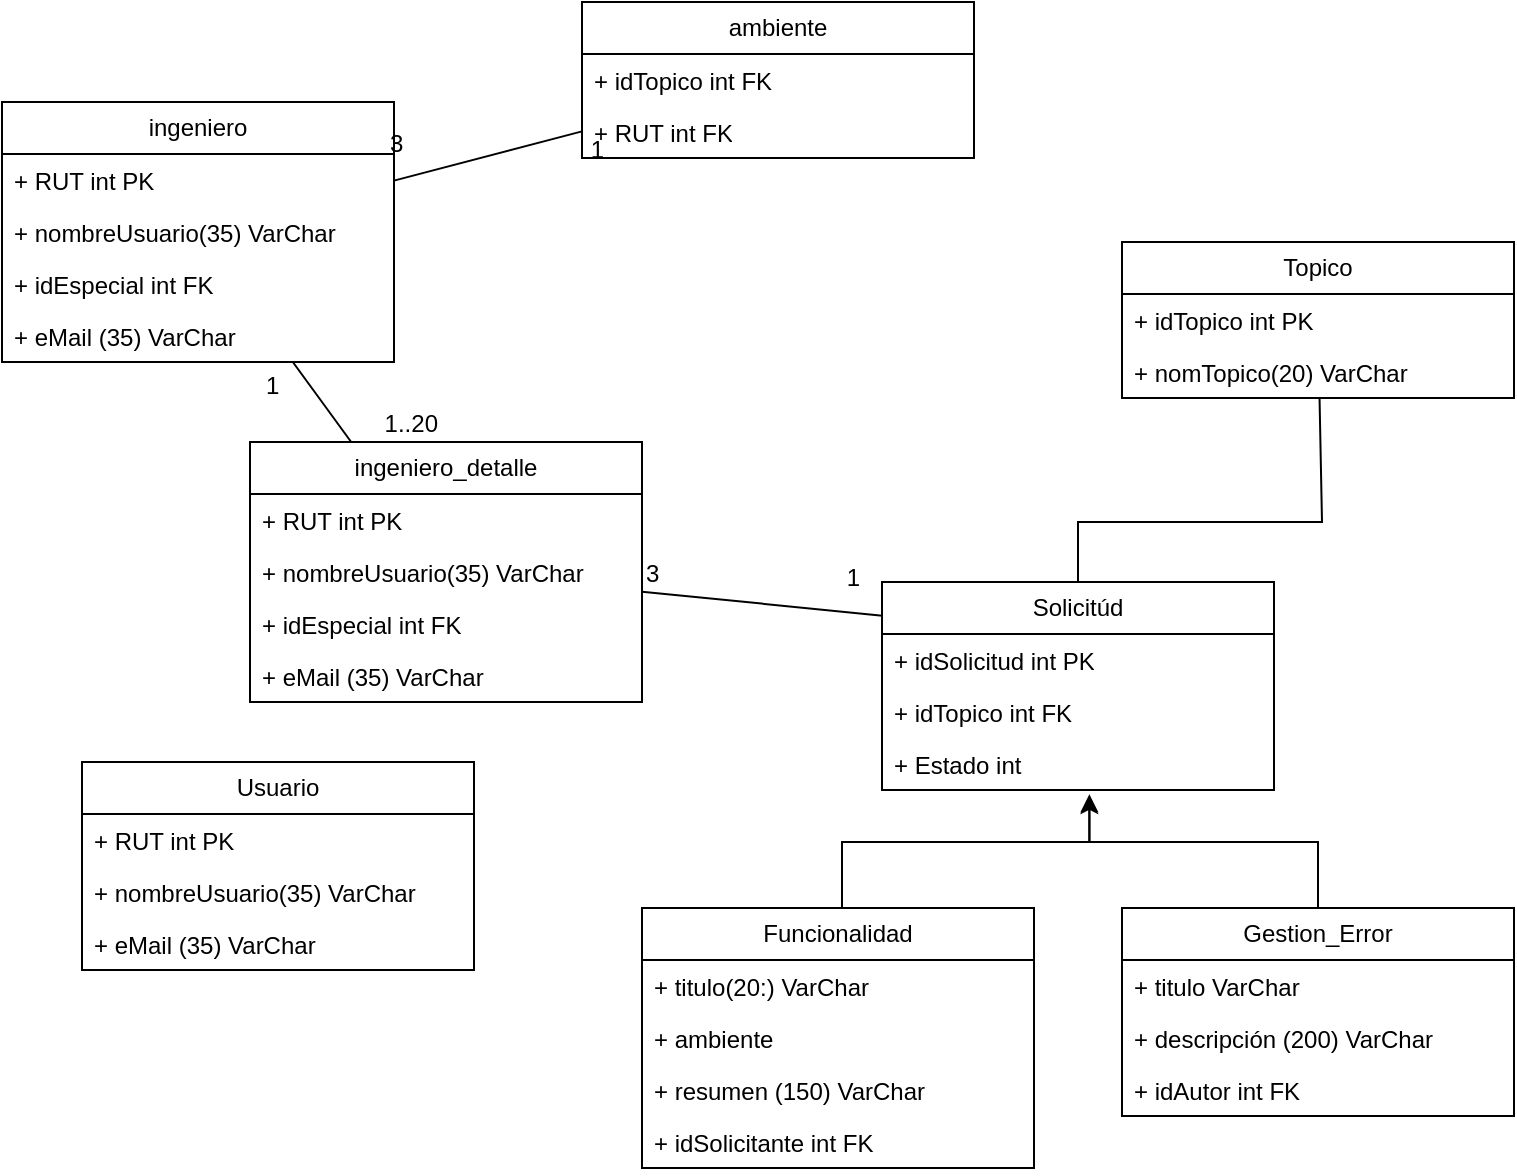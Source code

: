 <mxfile version="28.1.1">
  <diagram name="Página-1" id="w2kIhA_1tUEeSSIlJSaH">
    <mxGraphModel dx="746" dy="454" grid="1" gridSize="10" guides="1" tooltips="1" connect="1" arrows="1" fold="1" page="1" pageScale="1" pageWidth="827" pageHeight="1169" math="0" shadow="0">
      <root>
        <mxCell id="0" />
        <mxCell id="1" parent="0" />
        <mxCell id="el5TF62LQUf2bP_EFKbW-8" value="Funcionalidad" style="swimlane;fontStyle=0;childLayout=stackLayout;horizontal=1;startSize=26;fillColor=none;horizontalStack=0;resizeParent=1;resizeParentMax=0;resizeLast=0;collapsible=1;marginBottom=0;whiteSpace=wrap;html=1;" vertex="1" parent="1">
          <mxGeometry x="380" y="503" width="196" height="130" as="geometry">
            <mxRectangle x="274" y="330" width="100" height="30" as="alternateBounds" />
          </mxGeometry>
        </mxCell>
        <mxCell id="el5TF62LQUf2bP_EFKbW-10" value="+ titulo(20:) VarChar" style="text;strokeColor=none;fillColor=none;align=left;verticalAlign=top;spacingLeft=4;spacingRight=4;overflow=hidden;rotatable=0;points=[[0,0.5],[1,0.5]];portConstraint=eastwest;whiteSpace=wrap;html=1;" vertex="1" parent="el5TF62LQUf2bP_EFKbW-8">
          <mxGeometry y="26" width="196" height="26" as="geometry" />
        </mxCell>
        <mxCell id="el5TF62LQUf2bP_EFKbW-11" value="&lt;div&gt;+ ambiente&amp;nbsp;&lt;/div&gt;&lt;div&gt;&lt;br&gt;&lt;/div&gt;" style="text;strokeColor=none;fillColor=none;align=left;verticalAlign=top;spacingLeft=4;spacingRight=4;overflow=hidden;rotatable=0;points=[[0,0.5],[1,0.5]];portConstraint=eastwest;whiteSpace=wrap;html=1;" vertex="1" parent="el5TF62LQUf2bP_EFKbW-8">
          <mxGeometry y="52" width="196" height="26" as="geometry" />
        </mxCell>
        <mxCell id="el5TF62LQUf2bP_EFKbW-14" value="+ resumen&amp;nbsp;(150) VarChar" style="text;strokeColor=none;fillColor=none;align=left;verticalAlign=top;spacingLeft=4;spacingRight=4;overflow=hidden;rotatable=0;points=[[0,0.5],[1,0.5]];portConstraint=eastwest;whiteSpace=wrap;html=1;" vertex="1" parent="el5TF62LQUf2bP_EFKbW-8">
          <mxGeometry y="78" width="196" height="26" as="geometry" />
        </mxCell>
        <mxCell id="el5TF62LQUf2bP_EFKbW-15" value="+ idSolicitante int FK" style="text;strokeColor=none;fillColor=none;align=left;verticalAlign=top;spacingLeft=4;spacingRight=4;overflow=hidden;rotatable=0;points=[[0,0.5],[1,0.5]];portConstraint=eastwest;whiteSpace=wrap;html=1;" vertex="1" parent="el5TF62LQUf2bP_EFKbW-8">
          <mxGeometry y="104" width="196" height="26" as="geometry" />
        </mxCell>
        <mxCell id="el5TF62LQUf2bP_EFKbW-26" value="Topico" style="swimlane;fontStyle=0;childLayout=stackLayout;horizontal=1;startSize=26;fillColor=none;horizontalStack=0;resizeParent=1;resizeParentMax=0;resizeLast=0;collapsible=1;marginBottom=0;whiteSpace=wrap;html=1;" vertex="1" parent="1">
          <mxGeometry x="620" y="170" width="196" height="78" as="geometry">
            <mxRectangle x="274" y="330" width="100" height="30" as="alternateBounds" />
          </mxGeometry>
        </mxCell>
        <mxCell id="el5TF62LQUf2bP_EFKbW-27" value="+ idTopico int PK" style="text;strokeColor=none;fillColor=none;align=left;verticalAlign=top;spacingLeft=4;spacingRight=4;overflow=hidden;rotatable=0;points=[[0,0.5],[1,0.5]];portConstraint=eastwest;whiteSpace=wrap;html=1;" vertex="1" parent="el5TF62LQUf2bP_EFKbW-26">
          <mxGeometry y="26" width="196" height="26" as="geometry" />
        </mxCell>
        <mxCell id="el5TF62LQUf2bP_EFKbW-28" value="+ nomTopico(20) VarChar" style="text;strokeColor=none;fillColor=none;align=left;verticalAlign=top;spacingLeft=4;spacingRight=4;overflow=hidden;rotatable=0;points=[[0,0.5],[1,0.5]];portConstraint=eastwest;whiteSpace=wrap;html=1;" vertex="1" parent="el5TF62LQUf2bP_EFKbW-26">
          <mxGeometry y="52" width="196" height="26" as="geometry" />
        </mxCell>
        <mxCell id="el5TF62LQUf2bP_EFKbW-34" value="Gestion_Error" style="swimlane;fontStyle=0;childLayout=stackLayout;horizontal=1;startSize=26;fillColor=none;horizontalStack=0;resizeParent=1;resizeParentMax=0;resizeLast=0;collapsible=1;marginBottom=0;whiteSpace=wrap;html=1;" vertex="1" parent="1">
          <mxGeometry x="620" y="503" width="196" height="104" as="geometry">
            <mxRectangle x="274" y="330" width="100" height="30" as="alternateBounds" />
          </mxGeometry>
        </mxCell>
        <mxCell id="el5TF62LQUf2bP_EFKbW-36" value="+ titulo VarChar" style="text;strokeColor=none;fillColor=none;align=left;verticalAlign=top;spacingLeft=4;spacingRight=4;overflow=hidden;rotatable=0;points=[[0,0.5],[1,0.5]];portConstraint=eastwest;whiteSpace=wrap;html=1;" vertex="1" parent="el5TF62LQUf2bP_EFKbW-34">
          <mxGeometry y="26" width="196" height="26" as="geometry" />
        </mxCell>
        <mxCell id="el5TF62LQUf2bP_EFKbW-38" value="+ descripción (200) VarChar" style="text;strokeColor=none;fillColor=none;align=left;verticalAlign=top;spacingLeft=4;spacingRight=4;overflow=hidden;rotatable=0;points=[[0,0.5],[1,0.5]];portConstraint=eastwest;whiteSpace=wrap;html=1;" vertex="1" parent="el5TF62LQUf2bP_EFKbW-34">
          <mxGeometry y="52" width="196" height="26" as="geometry" />
        </mxCell>
        <mxCell id="el5TF62LQUf2bP_EFKbW-40" value="+ idAutor int FK" style="text;strokeColor=none;fillColor=none;align=left;verticalAlign=top;spacingLeft=4;spacingRight=4;overflow=hidden;rotatable=0;points=[[0,0.5],[1,0.5]];portConstraint=eastwest;whiteSpace=wrap;html=1;" vertex="1" parent="el5TF62LQUf2bP_EFKbW-34">
          <mxGeometry y="78" width="196" height="26" as="geometry" />
        </mxCell>
        <mxCell id="el5TF62LQUf2bP_EFKbW-42" value="Usuario" style="swimlane;fontStyle=0;childLayout=stackLayout;horizontal=1;startSize=26;fillColor=none;horizontalStack=0;resizeParent=1;resizeParentMax=0;resizeLast=0;collapsible=1;marginBottom=0;whiteSpace=wrap;html=1;" vertex="1" parent="1">
          <mxGeometry x="100" y="430" width="196" height="104" as="geometry">
            <mxRectangle x="274" y="330" width="100" height="30" as="alternateBounds" />
          </mxGeometry>
        </mxCell>
        <mxCell id="el5TF62LQUf2bP_EFKbW-43" value="+ RUT int PK" style="text;strokeColor=none;fillColor=none;align=left;verticalAlign=top;spacingLeft=4;spacingRight=4;overflow=hidden;rotatable=0;points=[[0,0.5],[1,0.5]];portConstraint=eastwest;whiteSpace=wrap;html=1;" vertex="1" parent="el5TF62LQUf2bP_EFKbW-42">
          <mxGeometry y="26" width="196" height="26" as="geometry" />
        </mxCell>
        <mxCell id="el5TF62LQUf2bP_EFKbW-44" value="+ nombreUsuario(35) VarChar" style="text;strokeColor=none;fillColor=none;align=left;verticalAlign=top;spacingLeft=4;spacingRight=4;overflow=hidden;rotatable=0;points=[[0,0.5],[1,0.5]];portConstraint=eastwest;whiteSpace=wrap;html=1;" vertex="1" parent="el5TF62LQUf2bP_EFKbW-42">
          <mxGeometry y="52" width="196" height="26" as="geometry" />
        </mxCell>
        <mxCell id="el5TF62LQUf2bP_EFKbW-45" value="&lt;div&gt;+ eMail (35) VarChar&lt;/div&gt;" style="text;strokeColor=none;fillColor=none;align=left;verticalAlign=top;spacingLeft=4;spacingRight=4;overflow=hidden;rotatable=0;points=[[0,0.5],[1,0.5]];portConstraint=eastwest;whiteSpace=wrap;html=1;" vertex="1" parent="el5TF62LQUf2bP_EFKbW-42">
          <mxGeometry y="78" width="196" height="26" as="geometry" />
        </mxCell>
        <mxCell id="el5TF62LQUf2bP_EFKbW-55" value="ingeniero" style="swimlane;fontStyle=0;childLayout=stackLayout;horizontal=1;startSize=26;fillColor=none;horizontalStack=0;resizeParent=1;resizeParentMax=0;resizeLast=0;collapsible=1;marginBottom=0;whiteSpace=wrap;html=1;" vertex="1" parent="1">
          <mxGeometry x="60" y="100" width="196" height="130" as="geometry">
            <mxRectangle x="274" y="330" width="100" height="30" as="alternateBounds" />
          </mxGeometry>
        </mxCell>
        <mxCell id="el5TF62LQUf2bP_EFKbW-56" value="+ RUT int PK" style="text;strokeColor=none;fillColor=none;align=left;verticalAlign=top;spacingLeft=4;spacingRight=4;overflow=hidden;rotatable=0;points=[[0,0.5],[1,0.5]];portConstraint=eastwest;whiteSpace=wrap;html=1;" vertex="1" parent="el5TF62LQUf2bP_EFKbW-55">
          <mxGeometry y="26" width="196" height="26" as="geometry" />
        </mxCell>
        <mxCell id="el5TF62LQUf2bP_EFKbW-57" value="+ nombreUsuario(35) VarChar" style="text;strokeColor=none;fillColor=none;align=left;verticalAlign=top;spacingLeft=4;spacingRight=4;overflow=hidden;rotatable=0;points=[[0,0.5],[1,0.5]];portConstraint=eastwest;whiteSpace=wrap;html=1;" vertex="1" parent="el5TF62LQUf2bP_EFKbW-55">
          <mxGeometry y="52" width="196" height="26" as="geometry" />
        </mxCell>
        <mxCell id="el5TF62LQUf2bP_EFKbW-52" value="+ idEspecial int FK" style="text;strokeColor=none;fillColor=none;align=left;verticalAlign=top;spacingLeft=4;spacingRight=4;overflow=hidden;rotatable=0;points=[[0,0.5],[1,0.5]];portConstraint=eastwest;whiteSpace=wrap;html=1;" vertex="1" parent="el5TF62LQUf2bP_EFKbW-55">
          <mxGeometry y="78" width="196" height="26" as="geometry" />
        </mxCell>
        <mxCell id="el5TF62LQUf2bP_EFKbW-58" value="&lt;div&gt;+ eMail (35) VarChar&lt;/div&gt;" style="text;strokeColor=none;fillColor=none;align=left;verticalAlign=top;spacingLeft=4;spacingRight=4;overflow=hidden;rotatable=0;points=[[0,0.5],[1,0.5]];portConstraint=eastwest;whiteSpace=wrap;html=1;" vertex="1" parent="el5TF62LQUf2bP_EFKbW-55">
          <mxGeometry y="104" width="196" height="26" as="geometry" />
        </mxCell>
        <mxCell id="el5TF62LQUf2bP_EFKbW-59" value="Solicitúd" style="swimlane;fontStyle=0;childLayout=stackLayout;horizontal=1;startSize=26;fillColor=none;horizontalStack=0;resizeParent=1;resizeParentMax=0;resizeLast=0;collapsible=1;marginBottom=0;whiteSpace=wrap;html=1;" vertex="1" parent="1">
          <mxGeometry x="500" y="340" width="196" height="104" as="geometry">
            <mxRectangle x="274" y="330" width="100" height="30" as="alternateBounds" />
          </mxGeometry>
        </mxCell>
        <mxCell id="el5TF62LQUf2bP_EFKbW-60" value="+ idSolicitud int PK" style="text;strokeColor=none;fillColor=none;align=left;verticalAlign=top;spacingLeft=4;spacingRight=4;overflow=hidden;rotatable=0;points=[[0,0.5],[1,0.5]];portConstraint=eastwest;whiteSpace=wrap;html=1;" vertex="1" parent="el5TF62LQUf2bP_EFKbW-59">
          <mxGeometry y="26" width="196" height="26" as="geometry" />
        </mxCell>
        <mxCell id="el5TF62LQUf2bP_EFKbW-64" value="+ idTopico int FK" style="text;strokeColor=none;fillColor=none;align=left;verticalAlign=top;spacingLeft=4;spacingRight=4;overflow=hidden;rotatable=0;points=[[0,0.5],[1,0.5]];portConstraint=eastwest;whiteSpace=wrap;html=1;" vertex="1" parent="el5TF62LQUf2bP_EFKbW-59">
          <mxGeometry y="52" width="196" height="26" as="geometry" />
        </mxCell>
        <mxCell id="el5TF62LQUf2bP_EFKbW-66" value="+ Estado int" style="text;strokeColor=none;fillColor=none;align=left;verticalAlign=top;spacingLeft=4;spacingRight=4;overflow=hidden;rotatable=0;points=[[0,0.5],[1,0.5]];portConstraint=eastwest;whiteSpace=wrap;html=1;" vertex="1" parent="el5TF62LQUf2bP_EFKbW-59">
          <mxGeometry y="78" width="196" height="26" as="geometry" />
        </mxCell>
        <mxCell id="el5TF62LQUf2bP_EFKbW-70" style="edgeStyle=orthogonalEdgeStyle;rounded=0;orthogonalLoop=1;jettySize=auto;html=1;entryX=0.529;entryY=1.083;entryDx=0;entryDy=0;entryPerimeter=0;" edge="1" parent="1" source="el5TF62LQUf2bP_EFKbW-8" target="el5TF62LQUf2bP_EFKbW-66">
          <mxGeometry relative="1" as="geometry">
            <Array as="points">
              <mxPoint x="480" y="470" />
              <mxPoint x="604" y="470" />
            </Array>
          </mxGeometry>
        </mxCell>
        <mxCell id="el5TF62LQUf2bP_EFKbW-71" style="edgeStyle=orthogonalEdgeStyle;rounded=0;orthogonalLoop=1;jettySize=auto;html=1;entryX=0.529;entryY=1.115;entryDx=0;entryDy=0;entryPerimeter=0;" edge="1" parent="1" source="el5TF62LQUf2bP_EFKbW-34" target="el5TF62LQUf2bP_EFKbW-66">
          <mxGeometry relative="1" as="geometry">
            <Array as="points">
              <mxPoint x="718" y="470" />
              <mxPoint x="604" y="470" />
            </Array>
          </mxGeometry>
        </mxCell>
        <mxCell id="el5TF62LQUf2bP_EFKbW-76" value="" style="endArrow=none;html=1;rounded=0;" edge="1" parent="1" source="el5TF62LQUf2bP_EFKbW-26" target="el5TF62LQUf2bP_EFKbW-59">
          <mxGeometry width="50" height="50" relative="1" as="geometry">
            <mxPoint x="700" y="230" as="sourcePoint" />
            <mxPoint x="465.07" y="350" as="targetPoint" />
            <Array as="points">
              <mxPoint x="720" y="310" />
              <mxPoint x="598" y="310" />
            </Array>
          </mxGeometry>
        </mxCell>
        <mxCell id="el5TF62LQUf2bP_EFKbW-77" value="ambiente" style="swimlane;fontStyle=0;childLayout=stackLayout;horizontal=1;startSize=26;fillColor=none;horizontalStack=0;resizeParent=1;resizeParentMax=0;resizeLast=0;collapsible=1;marginBottom=0;whiteSpace=wrap;html=1;" vertex="1" parent="1">
          <mxGeometry x="350" y="50" width="196" height="78" as="geometry">
            <mxRectangle x="274" y="330" width="100" height="30" as="alternateBounds" />
          </mxGeometry>
        </mxCell>
        <mxCell id="el5TF62LQUf2bP_EFKbW-78" value="+ idTopico int FK" style="text;strokeColor=none;fillColor=none;align=left;verticalAlign=top;spacingLeft=4;spacingRight=4;overflow=hidden;rotatable=0;points=[[0,0.5],[1,0.5]];portConstraint=eastwest;whiteSpace=wrap;html=1;" vertex="1" parent="el5TF62LQUf2bP_EFKbW-77">
          <mxGeometry y="26" width="196" height="26" as="geometry" />
        </mxCell>
        <mxCell id="el5TF62LQUf2bP_EFKbW-80" value="+ RUT int FK" style="text;strokeColor=none;fillColor=none;align=left;verticalAlign=top;spacingLeft=4;spacingRight=4;overflow=hidden;rotatable=0;points=[[0,0.5],[1,0.5]];portConstraint=eastwest;whiteSpace=wrap;html=1;" vertex="1" parent="el5TF62LQUf2bP_EFKbW-77">
          <mxGeometry y="52" width="196" height="26" as="geometry" />
        </mxCell>
        <mxCell id="el5TF62LQUf2bP_EFKbW-88" value="" style="endArrow=none;html=1;rounded=0;" edge="1" parent="1" source="el5TF62LQUf2bP_EFKbW-55" target="el5TF62LQUf2bP_EFKbW-77">
          <mxGeometry relative="1" as="geometry">
            <mxPoint x="320" y="340" as="sourcePoint" />
            <mxPoint x="480" y="340" as="targetPoint" />
          </mxGeometry>
        </mxCell>
        <mxCell id="el5TF62LQUf2bP_EFKbW-89" value="3" style="resizable=0;html=1;whiteSpace=wrap;align=left;verticalAlign=bottom;" connectable="0" vertex="1" parent="el5TF62LQUf2bP_EFKbW-88">
          <mxGeometry x="-1" relative="1" as="geometry">
            <mxPoint x="-4" y="-10" as="offset" />
          </mxGeometry>
        </mxCell>
        <mxCell id="el5TF62LQUf2bP_EFKbW-90" value="1" style="resizable=0;html=1;whiteSpace=wrap;align=right;verticalAlign=bottom;" connectable="0" vertex="1" parent="el5TF62LQUf2bP_EFKbW-88">
          <mxGeometry x="1" relative="1" as="geometry">
            <mxPoint x="13" y="18" as="offset" />
          </mxGeometry>
        </mxCell>
        <mxCell id="el5TF62LQUf2bP_EFKbW-92" value="" style="endArrow=none;html=1;rounded=0;" edge="1" parent="1" source="el5TF62LQUf2bP_EFKbW-55" target="el5TF62LQUf2bP_EFKbW-95">
          <mxGeometry relative="1" as="geometry">
            <mxPoint x="330" y="300" as="sourcePoint" />
            <mxPoint x="380" y="230" as="targetPoint" />
          </mxGeometry>
        </mxCell>
        <mxCell id="el5TF62LQUf2bP_EFKbW-93" value="1" style="resizable=0;html=1;whiteSpace=wrap;align=left;verticalAlign=bottom;" connectable="0" vertex="1" parent="el5TF62LQUf2bP_EFKbW-92">
          <mxGeometry x="-1" relative="1" as="geometry">
            <mxPoint x="-15" y="20" as="offset" />
          </mxGeometry>
        </mxCell>
        <mxCell id="el5TF62LQUf2bP_EFKbW-94" value="1..20" style="resizable=0;html=1;whiteSpace=wrap;align=right;verticalAlign=bottom;" connectable="0" vertex="1" parent="el5TF62LQUf2bP_EFKbW-92">
          <mxGeometry x="1" relative="1" as="geometry">
            <mxPoint x="45" as="offset" />
          </mxGeometry>
        </mxCell>
        <mxCell id="el5TF62LQUf2bP_EFKbW-95" value="ingeniero_detalle" style="swimlane;fontStyle=0;childLayout=stackLayout;horizontal=1;startSize=26;fillColor=none;horizontalStack=0;resizeParent=1;resizeParentMax=0;resizeLast=0;collapsible=1;marginBottom=0;whiteSpace=wrap;html=1;" vertex="1" parent="1">
          <mxGeometry x="184" y="270" width="196" height="130" as="geometry">
            <mxRectangle x="274" y="330" width="100" height="30" as="alternateBounds" />
          </mxGeometry>
        </mxCell>
        <mxCell id="el5TF62LQUf2bP_EFKbW-96" value="+ RUT int PK" style="text;strokeColor=none;fillColor=none;align=left;verticalAlign=top;spacingLeft=4;spacingRight=4;overflow=hidden;rotatable=0;points=[[0,0.5],[1,0.5]];portConstraint=eastwest;whiteSpace=wrap;html=1;" vertex="1" parent="el5TF62LQUf2bP_EFKbW-95">
          <mxGeometry y="26" width="196" height="26" as="geometry" />
        </mxCell>
        <mxCell id="el5TF62LQUf2bP_EFKbW-97" value="+ nombreUsuario(35) VarChar" style="text;strokeColor=none;fillColor=none;align=left;verticalAlign=top;spacingLeft=4;spacingRight=4;overflow=hidden;rotatable=0;points=[[0,0.5],[1,0.5]];portConstraint=eastwest;whiteSpace=wrap;html=1;" vertex="1" parent="el5TF62LQUf2bP_EFKbW-95">
          <mxGeometry y="52" width="196" height="26" as="geometry" />
        </mxCell>
        <mxCell id="el5TF62LQUf2bP_EFKbW-98" value="+ idEspecial int FK" style="text;strokeColor=none;fillColor=none;align=left;verticalAlign=top;spacingLeft=4;spacingRight=4;overflow=hidden;rotatable=0;points=[[0,0.5],[1,0.5]];portConstraint=eastwest;whiteSpace=wrap;html=1;" vertex="1" parent="el5TF62LQUf2bP_EFKbW-95">
          <mxGeometry y="78" width="196" height="26" as="geometry" />
        </mxCell>
        <mxCell id="el5TF62LQUf2bP_EFKbW-99" value="&lt;div&gt;+ eMail (35) VarChar&lt;/div&gt;" style="text;strokeColor=none;fillColor=none;align=left;verticalAlign=top;spacingLeft=4;spacingRight=4;overflow=hidden;rotatable=0;points=[[0,0.5],[1,0.5]];portConstraint=eastwest;whiteSpace=wrap;html=1;" vertex="1" parent="el5TF62LQUf2bP_EFKbW-95">
          <mxGeometry y="104" width="196" height="26" as="geometry" />
        </mxCell>
        <mxCell id="el5TF62LQUf2bP_EFKbW-101" value="" style="endArrow=none;html=1;rounded=0;entryX=0.001;entryY=0.162;entryDx=0;entryDy=0;entryPerimeter=0;" edge="1" parent="1" source="el5TF62LQUf2bP_EFKbW-95" target="el5TF62LQUf2bP_EFKbW-59">
          <mxGeometry relative="1" as="geometry">
            <mxPoint x="420" y="330" as="sourcePoint" />
            <mxPoint x="461" y="367" as="targetPoint" />
          </mxGeometry>
        </mxCell>
        <mxCell id="el5TF62LQUf2bP_EFKbW-102" value="3" style="resizable=0;html=1;whiteSpace=wrap;align=left;verticalAlign=bottom;" connectable="0" vertex="1" parent="el5TF62LQUf2bP_EFKbW-101">
          <mxGeometry x="-1" relative="1" as="geometry" />
        </mxCell>
        <mxCell id="el5TF62LQUf2bP_EFKbW-103" value="1" style="resizable=0;html=1;whiteSpace=wrap;align=right;verticalAlign=bottom;" connectable="0" vertex="1" parent="el5TF62LQUf2bP_EFKbW-101">
          <mxGeometry x="1" relative="1" as="geometry">
            <mxPoint x="-10" y="-10" as="offset" />
          </mxGeometry>
        </mxCell>
      </root>
    </mxGraphModel>
  </diagram>
</mxfile>
